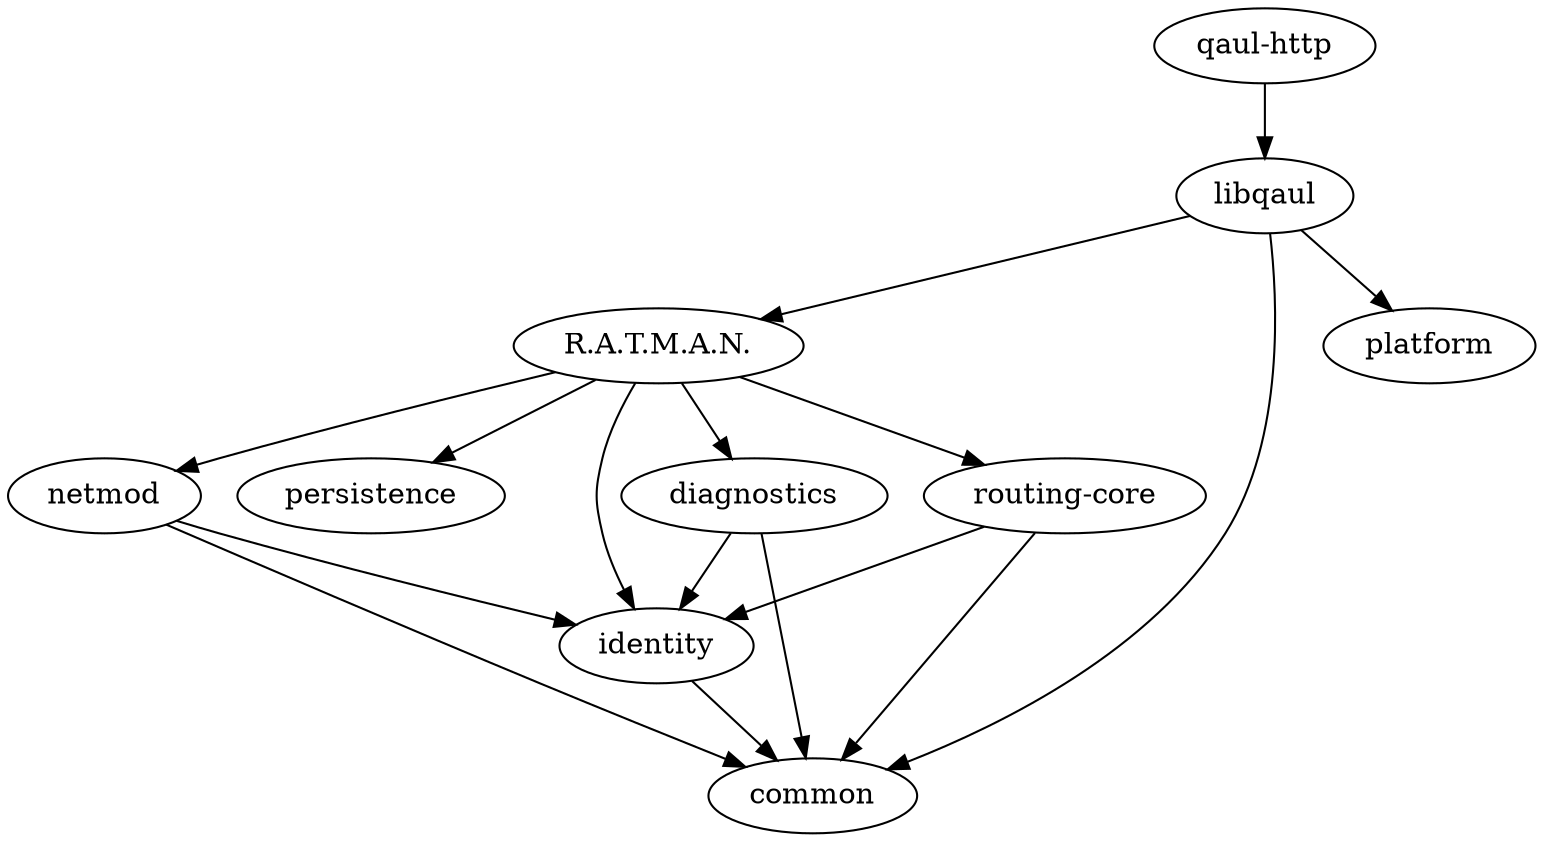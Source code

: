 digraph {
    "R.A.T.M.A.N." -> identity
    "R.A.T.M.A.N." -> netmod
    "R.A.T.M.A.N." -> diagnostics
    "R.A.T.M.A.N." -> "routing-core"
    "R.A.T.M.A.N." -> persistence

    netmod -> identity
    diagnostics -> identity

    "routing-core" -> identity
    "routing-core" -> common

    diagnostics -> common
    identity -> common
    netmod -> common

    libqaul -> "R.A.T.M.A.N."
    libqaul -> platform
    libqaul -> common

    "qaul-http" -> libqaul
}